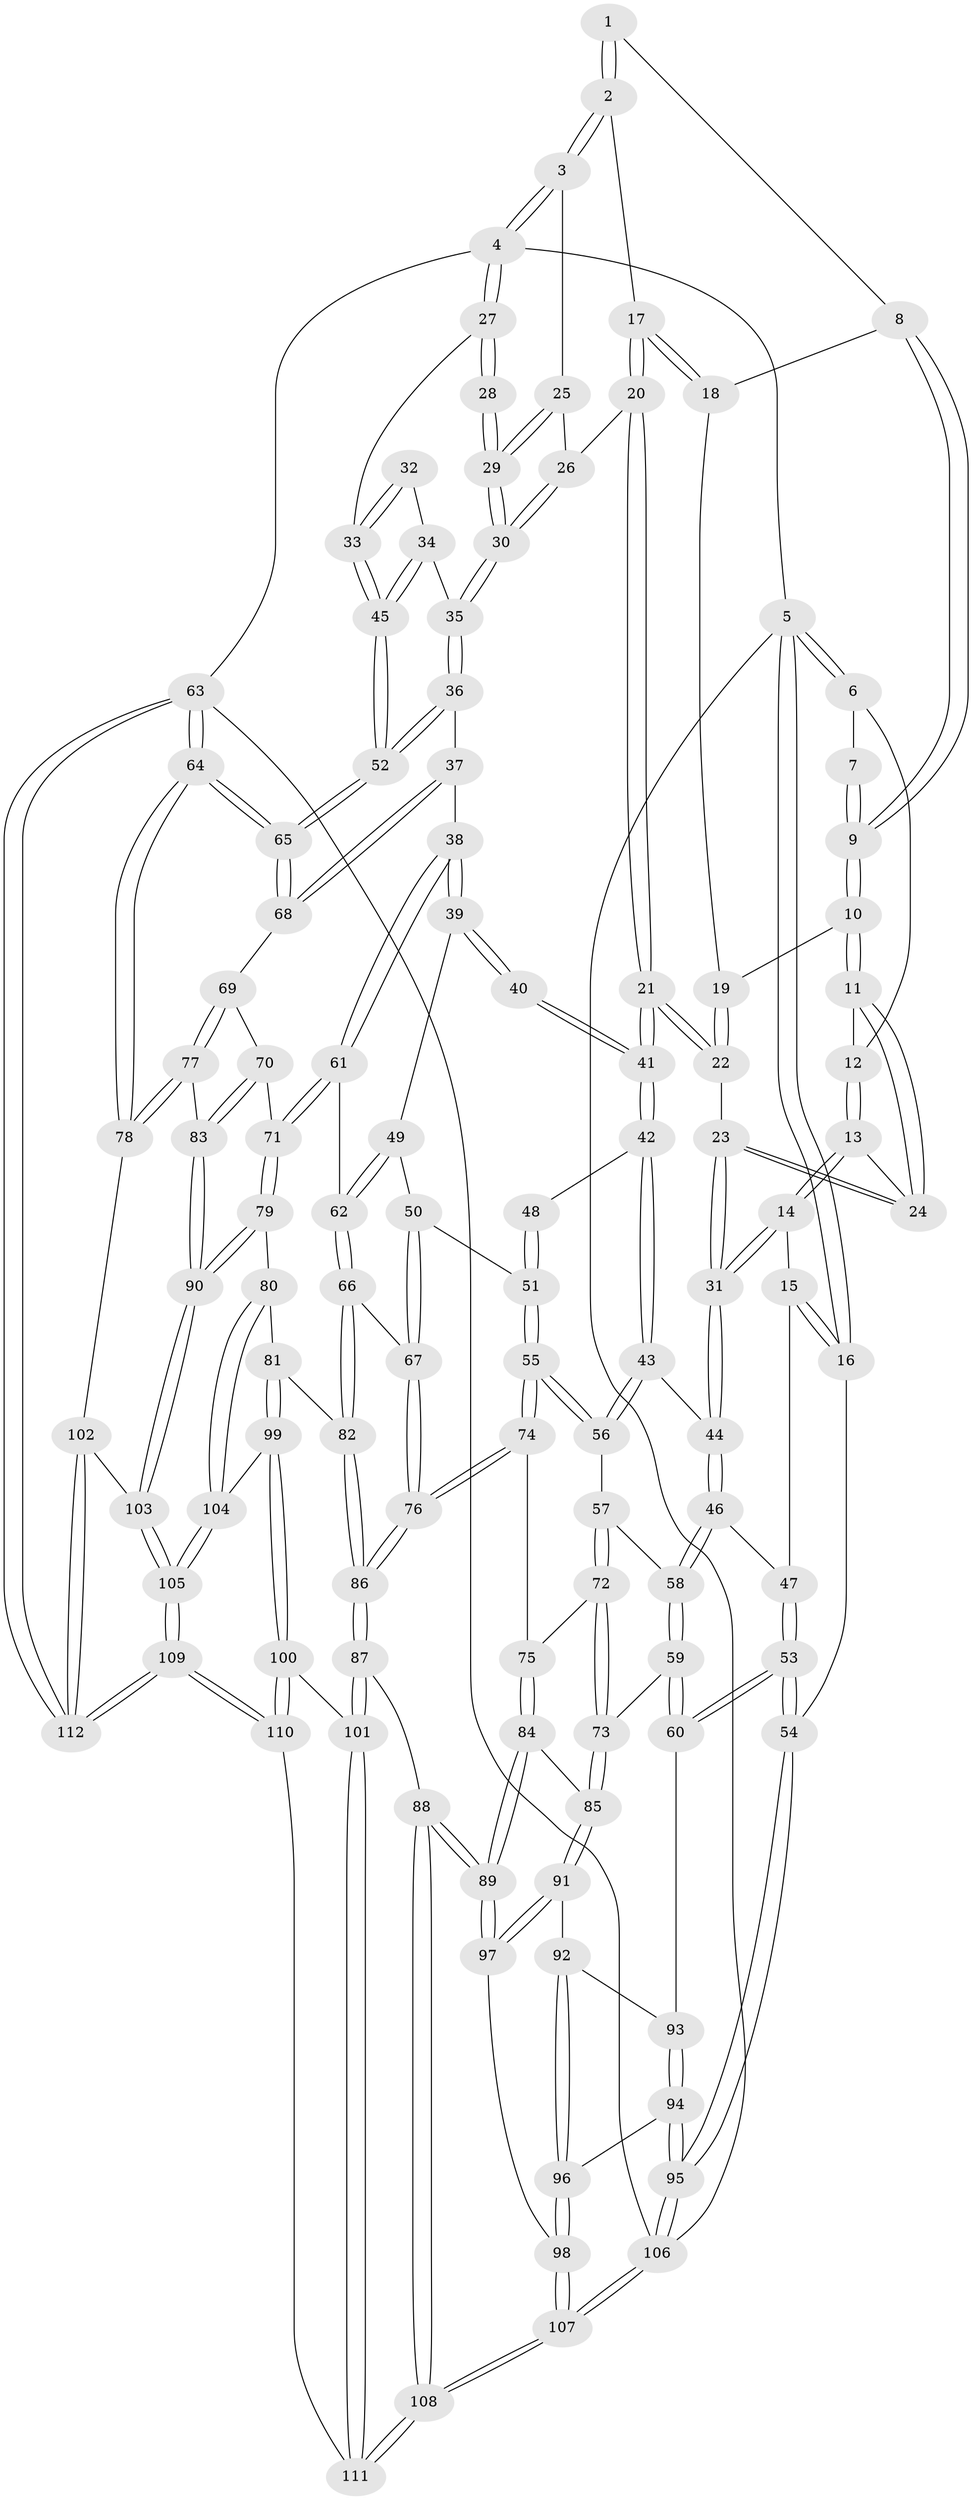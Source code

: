 // coarse degree distribution, {3: 0.17391304347826086, 6: 0.08695652173913043, 5: 0.2753623188405797, 7: 0.014492753623188406, 4: 0.43478260869565216, 2: 0.014492753623188406}
// Generated by graph-tools (version 1.1) at 2025/52/02/27/25 19:52:41]
// undirected, 112 vertices, 277 edges
graph export_dot {
graph [start="1"]
  node [color=gray90,style=filled];
  1 [pos="+0.46706254574069944+0"];
  2 [pos="+0.7638495757895971+0"];
  3 [pos="+1+0"];
  4 [pos="+1+0"];
  5 [pos="+0+0"];
  6 [pos="+0.012355039977002668+0"];
  7 [pos="+0.2085765834712978+0"];
  8 [pos="+0.4481557604042205+0.0320006895780536"];
  9 [pos="+0.3165656683844438+0.08369720273021339"];
  10 [pos="+0.30885465718068317+0.10998167373744945"];
  11 [pos="+0.2961974459506648+0.12932733342569716"];
  12 [pos="+0.10874403343679978+0"];
  13 [pos="+0.17069315804232824+0.21141934175720958"];
  14 [pos="+0.10424856386830242+0.2714642967433932"];
  15 [pos="+0.08712331473033005+0.28302936984254784"];
  16 [pos="+0+0.2592745169036773"];
  17 [pos="+0.6588550895408687+0.12655849087541993"];
  18 [pos="+0.4628287485802611+0.06140478624735228"];
  19 [pos="+0.4436363199973055+0.1343481579630781"];
  20 [pos="+0.6599746726071171+0.19835517919629264"];
  21 [pos="+0.5896322707594369+0.2845430537155677"];
  22 [pos="+0.46707103099083164+0.2508524140544066"];
  23 [pos="+0.37108489724797583+0.27049465882548474"];
  24 [pos="+0.2632944003231402+0.19662884756435847"];
  25 [pos="+0.9988958638361826+0"];
  26 [pos="+0.7623740221499659+0.224272508812759"];
  27 [pos="+1+0.04904203554771353"];
  28 [pos="+0.8983360799616014+0.274329244990846"];
  29 [pos="+0.8864850967968113+0.27407525308766606"];
  30 [pos="+0.8630089169436762+0.28894767983405867"];
  31 [pos="+0.3376858686499984+0.39489085866403445"];
  32 [pos="+1+0.3083873521203639"];
  33 [pos="+1+0.28938225562362"];
  34 [pos="+0.9416188662776102+0.3913483869026377"];
  35 [pos="+0.8656257763055061+0.39052448276714463"];
  36 [pos="+0.8402531120169269+0.4378682749551711"];
  37 [pos="+0.8132378833311773+0.47359079867168713"];
  38 [pos="+0.7615688339864093+0.47818314354671015"];
  39 [pos="+0.6270163047414751+0.3927459189599917"];
  40 [pos="+0.5981555418345468+0.3350607061863956"];
  41 [pos="+0.5912191415927956+0.2993483682863319"];
  42 [pos="+0.35152269640123185+0.4398127712449329"];
  43 [pos="+0.3480549367778568+0.4409470137970166"];
  44 [pos="+0.33720979745491125+0.4266114175167013"];
  45 [pos="+1+0.4829366440204698"];
  46 [pos="+0.1775903814799624+0.4486382682625903"];
  47 [pos="+0.1435655080983208+0.42248905956609384"];
  48 [pos="+0.5017645303906928+0.4134096616900762"];
  49 [pos="+0.5721252353442562+0.49822424505729335"];
  50 [pos="+0.5418289520179428+0.5362471393628455"];
  51 [pos="+0.43806062637827625+0.5385948938698203"];
  52 [pos="+1+0.5312976316658887"];
  53 [pos="+0+0.6103113855978968"];
  54 [pos="+0+0.6205051802996138"];
  55 [pos="+0.4158959463707199+0.5455397936896593"];
  56 [pos="+0.3504774257876739+0.4486875055379364"];
  57 [pos="+0.2487923881898015+0.5651620048252712"];
  58 [pos="+0.18395992244422316+0.4831035538998369"];
  59 [pos="+0.10951229434210068+0.6409356294807843"];
  60 [pos="+0.0942146833060716+0.6449797017136553"];
  61 [pos="+0.7010767478468684+0.5946233929373408"];
  62 [pos="+0.6834312459716525+0.5996076118766307"];
  63 [pos="+1+1"];
  64 [pos="+1+0.6992791028737816"];
  65 [pos="+1+0.6919413211656958"];
  66 [pos="+0.6023232083871858+0.639600044694502"];
  67 [pos="+0.5690933127135586+0.5987633261225181"];
  68 [pos="+0.8250676353032453+0.48939685313486"];
  69 [pos="+0.8393889358934229+0.5965013185477239"];
  70 [pos="+0.7943993892617368+0.657489077288789"];
  71 [pos="+0.747045860600442+0.6748367176180138"];
  72 [pos="+0.2556389492904533+0.6103463477090457"];
  73 [pos="+0.19209491486288324+0.6481813515237651"];
  74 [pos="+0.3994448578129226+0.5996724363831827"];
  75 [pos="+0.31134432378989524+0.6261455223353517"];
  76 [pos="+0.43160389771174085+0.654687020460331"];
  77 [pos="+0.9393119770586763+0.7061299516463896"];
  78 [pos="+1+0.7318202348716423"];
  79 [pos="+0.7369406761463374+0.7543613787400676"];
  80 [pos="+0.727482361200734+0.757008462459917"];
  81 [pos="+0.5907603215872297+0.7040141263278357"];
  82 [pos="+0.5868785780287431+0.698571950120035"];
  83 [pos="+0.8950485029892502+0.7104160291736501"];
  84 [pos="+0.30761083271626355+0.7142739305045123"];
  85 [pos="+0.2284345321649469+0.734987654757351"];
  86 [pos="+0.4535727090797147+0.716635406351071"];
  87 [pos="+0.4093870178335051+0.8203084689400422"];
  88 [pos="+0.39709819937575946+0.8225872350516528"];
  89 [pos="+0.39474945846925624+0.822083576920011"];
  90 [pos="+0.759256922353701+0.7674043617944233"];
  91 [pos="+0.22816739923336168+0.7362495095998058"];
  92 [pos="+0.17569102923257157+0.7536033389985792"];
  93 [pos="+0.10304823158503224+0.6868539403198616"];
  94 [pos="+0.10708090250523532+0.8173413328352626"];
  95 [pos="+0+1"];
  96 [pos="+0.13685642856107616+0.8167962977952218"];
  97 [pos="+0.2499473687379973+0.8427209984356959"];
  98 [pos="+0.24344853059612703+0.8479583292499883"];
  99 [pos="+0.5843172425467695+0.8365730078471084"];
  100 [pos="+0.5069616232634401+0.8588096078740244"];
  101 [pos="+0.44491090557162677+0.8474503097186676"];
  102 [pos="+0.8744079606873193+0.865931851952709"];
  103 [pos="+0.802795944551135+0.841352445820893"];
  104 [pos="+0.6428470900923947+0.8624026972213724"];
  105 [pos="+0.6873021193058796+0.9693618569801714"];
  106 [pos="+0+1"];
  107 [pos="+0.12447794251149293+1"];
  108 [pos="+0.22606428484542615+1"];
  109 [pos="+0.67890905164711+1"];
  110 [pos="+0.6771393943029607+1"];
  111 [pos="+0.4748842655481233+1"];
  112 [pos="+0.9128458300636609+1"];
  1 -- 2;
  1 -- 2;
  1 -- 8;
  2 -- 3;
  2 -- 3;
  2 -- 17;
  3 -- 4;
  3 -- 4;
  3 -- 25;
  4 -- 5;
  4 -- 27;
  4 -- 27;
  4 -- 63;
  5 -- 6;
  5 -- 6;
  5 -- 16;
  5 -- 16;
  5 -- 106;
  6 -- 7;
  6 -- 12;
  7 -- 9;
  7 -- 9;
  8 -- 9;
  8 -- 9;
  8 -- 18;
  9 -- 10;
  9 -- 10;
  10 -- 11;
  10 -- 11;
  10 -- 19;
  11 -- 12;
  11 -- 24;
  11 -- 24;
  12 -- 13;
  12 -- 13;
  13 -- 14;
  13 -- 14;
  13 -- 24;
  14 -- 15;
  14 -- 31;
  14 -- 31;
  15 -- 16;
  15 -- 16;
  15 -- 47;
  16 -- 54;
  17 -- 18;
  17 -- 18;
  17 -- 20;
  17 -- 20;
  18 -- 19;
  19 -- 22;
  19 -- 22;
  20 -- 21;
  20 -- 21;
  20 -- 26;
  21 -- 22;
  21 -- 22;
  21 -- 41;
  21 -- 41;
  22 -- 23;
  23 -- 24;
  23 -- 24;
  23 -- 31;
  23 -- 31;
  25 -- 26;
  25 -- 29;
  25 -- 29;
  26 -- 30;
  26 -- 30;
  27 -- 28;
  27 -- 28;
  27 -- 33;
  28 -- 29;
  28 -- 29;
  29 -- 30;
  29 -- 30;
  30 -- 35;
  30 -- 35;
  31 -- 44;
  31 -- 44;
  32 -- 33;
  32 -- 33;
  32 -- 34;
  33 -- 45;
  33 -- 45;
  34 -- 35;
  34 -- 45;
  34 -- 45;
  35 -- 36;
  35 -- 36;
  36 -- 37;
  36 -- 52;
  36 -- 52;
  37 -- 38;
  37 -- 68;
  37 -- 68;
  38 -- 39;
  38 -- 39;
  38 -- 61;
  38 -- 61;
  39 -- 40;
  39 -- 40;
  39 -- 49;
  40 -- 41;
  40 -- 41;
  41 -- 42;
  41 -- 42;
  42 -- 43;
  42 -- 43;
  42 -- 48;
  43 -- 44;
  43 -- 56;
  43 -- 56;
  44 -- 46;
  44 -- 46;
  45 -- 52;
  45 -- 52;
  46 -- 47;
  46 -- 58;
  46 -- 58;
  47 -- 53;
  47 -- 53;
  48 -- 51;
  48 -- 51;
  49 -- 50;
  49 -- 62;
  49 -- 62;
  50 -- 51;
  50 -- 67;
  50 -- 67;
  51 -- 55;
  51 -- 55;
  52 -- 65;
  52 -- 65;
  53 -- 54;
  53 -- 54;
  53 -- 60;
  53 -- 60;
  54 -- 95;
  54 -- 95;
  55 -- 56;
  55 -- 56;
  55 -- 74;
  55 -- 74;
  56 -- 57;
  57 -- 58;
  57 -- 72;
  57 -- 72;
  58 -- 59;
  58 -- 59;
  59 -- 60;
  59 -- 60;
  59 -- 73;
  60 -- 93;
  61 -- 62;
  61 -- 71;
  61 -- 71;
  62 -- 66;
  62 -- 66;
  63 -- 64;
  63 -- 64;
  63 -- 112;
  63 -- 112;
  63 -- 106;
  64 -- 65;
  64 -- 65;
  64 -- 78;
  64 -- 78;
  65 -- 68;
  65 -- 68;
  66 -- 67;
  66 -- 82;
  66 -- 82;
  67 -- 76;
  67 -- 76;
  68 -- 69;
  69 -- 70;
  69 -- 77;
  69 -- 77;
  70 -- 71;
  70 -- 83;
  70 -- 83;
  71 -- 79;
  71 -- 79;
  72 -- 73;
  72 -- 73;
  72 -- 75;
  73 -- 85;
  73 -- 85;
  74 -- 75;
  74 -- 76;
  74 -- 76;
  75 -- 84;
  75 -- 84;
  76 -- 86;
  76 -- 86;
  77 -- 78;
  77 -- 78;
  77 -- 83;
  78 -- 102;
  79 -- 80;
  79 -- 90;
  79 -- 90;
  80 -- 81;
  80 -- 104;
  80 -- 104;
  81 -- 82;
  81 -- 99;
  81 -- 99;
  82 -- 86;
  82 -- 86;
  83 -- 90;
  83 -- 90;
  84 -- 85;
  84 -- 89;
  84 -- 89;
  85 -- 91;
  85 -- 91;
  86 -- 87;
  86 -- 87;
  87 -- 88;
  87 -- 101;
  87 -- 101;
  88 -- 89;
  88 -- 89;
  88 -- 108;
  88 -- 108;
  89 -- 97;
  89 -- 97;
  90 -- 103;
  90 -- 103;
  91 -- 92;
  91 -- 97;
  91 -- 97;
  92 -- 93;
  92 -- 96;
  92 -- 96;
  93 -- 94;
  93 -- 94;
  94 -- 95;
  94 -- 95;
  94 -- 96;
  95 -- 106;
  95 -- 106;
  96 -- 98;
  96 -- 98;
  97 -- 98;
  98 -- 107;
  98 -- 107;
  99 -- 100;
  99 -- 100;
  99 -- 104;
  100 -- 101;
  100 -- 110;
  100 -- 110;
  101 -- 111;
  101 -- 111;
  102 -- 103;
  102 -- 112;
  102 -- 112;
  103 -- 105;
  103 -- 105;
  104 -- 105;
  104 -- 105;
  105 -- 109;
  105 -- 109;
  106 -- 107;
  106 -- 107;
  107 -- 108;
  107 -- 108;
  108 -- 111;
  108 -- 111;
  109 -- 110;
  109 -- 110;
  109 -- 112;
  109 -- 112;
  110 -- 111;
}
